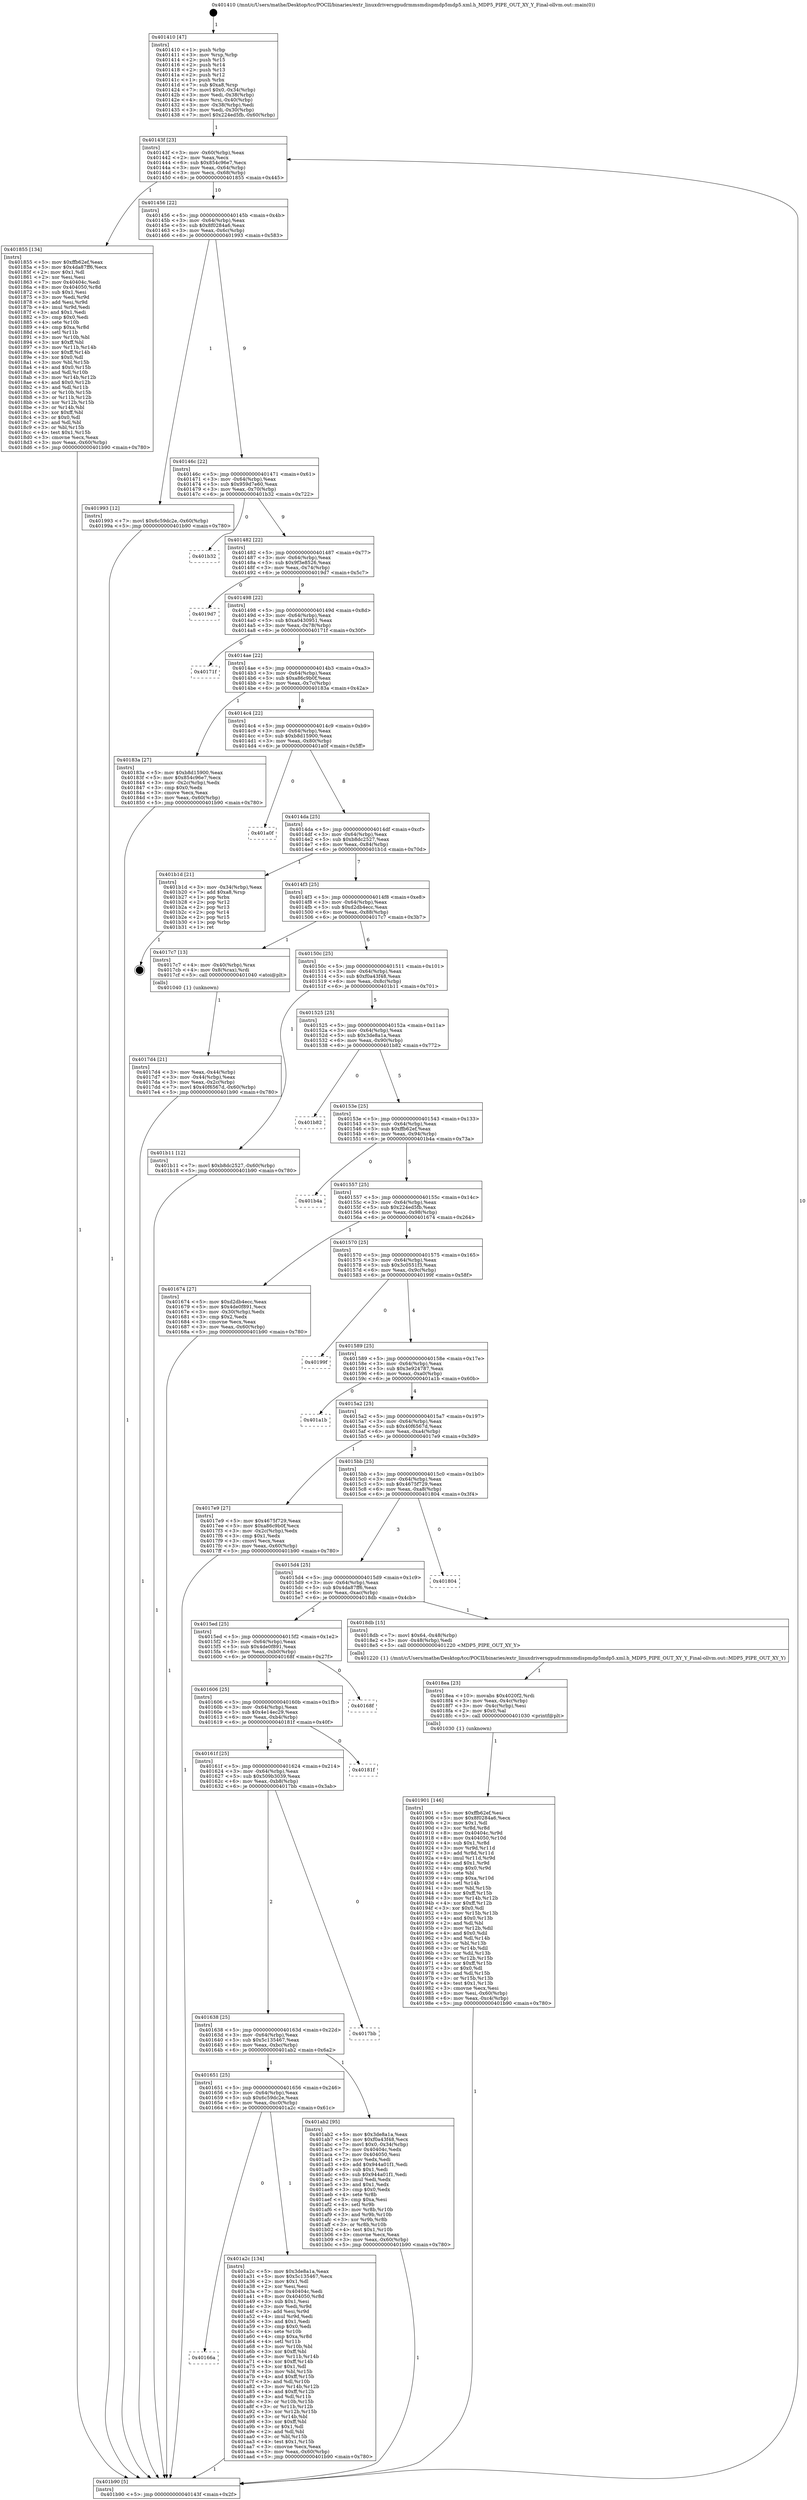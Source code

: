 digraph "0x401410" {
  label = "0x401410 (/mnt/c/Users/mathe/Desktop/tcc/POCII/binaries/extr_linuxdriversgpudrmmsmdispmdp5mdp5.xml.h_MDP5_PIPE_OUT_XY_Y_Final-ollvm.out::main(0))"
  labelloc = "t"
  node[shape=record]

  Entry [label="",width=0.3,height=0.3,shape=circle,fillcolor=black,style=filled]
  "0x40143f" [label="{
     0x40143f [23]\l
     | [instrs]\l
     &nbsp;&nbsp;0x40143f \<+3\>: mov -0x60(%rbp),%eax\l
     &nbsp;&nbsp;0x401442 \<+2\>: mov %eax,%ecx\l
     &nbsp;&nbsp;0x401444 \<+6\>: sub $0x854c96e7,%ecx\l
     &nbsp;&nbsp;0x40144a \<+3\>: mov %eax,-0x64(%rbp)\l
     &nbsp;&nbsp;0x40144d \<+3\>: mov %ecx,-0x68(%rbp)\l
     &nbsp;&nbsp;0x401450 \<+6\>: je 0000000000401855 \<main+0x445\>\l
  }"]
  "0x401855" [label="{
     0x401855 [134]\l
     | [instrs]\l
     &nbsp;&nbsp;0x401855 \<+5\>: mov $0xffb62ef,%eax\l
     &nbsp;&nbsp;0x40185a \<+5\>: mov $0x4da87ff6,%ecx\l
     &nbsp;&nbsp;0x40185f \<+2\>: mov $0x1,%dl\l
     &nbsp;&nbsp;0x401861 \<+2\>: xor %esi,%esi\l
     &nbsp;&nbsp;0x401863 \<+7\>: mov 0x40404c,%edi\l
     &nbsp;&nbsp;0x40186a \<+8\>: mov 0x404050,%r8d\l
     &nbsp;&nbsp;0x401872 \<+3\>: sub $0x1,%esi\l
     &nbsp;&nbsp;0x401875 \<+3\>: mov %edi,%r9d\l
     &nbsp;&nbsp;0x401878 \<+3\>: add %esi,%r9d\l
     &nbsp;&nbsp;0x40187b \<+4\>: imul %r9d,%edi\l
     &nbsp;&nbsp;0x40187f \<+3\>: and $0x1,%edi\l
     &nbsp;&nbsp;0x401882 \<+3\>: cmp $0x0,%edi\l
     &nbsp;&nbsp;0x401885 \<+4\>: sete %r10b\l
     &nbsp;&nbsp;0x401889 \<+4\>: cmp $0xa,%r8d\l
     &nbsp;&nbsp;0x40188d \<+4\>: setl %r11b\l
     &nbsp;&nbsp;0x401891 \<+3\>: mov %r10b,%bl\l
     &nbsp;&nbsp;0x401894 \<+3\>: xor $0xff,%bl\l
     &nbsp;&nbsp;0x401897 \<+3\>: mov %r11b,%r14b\l
     &nbsp;&nbsp;0x40189a \<+4\>: xor $0xff,%r14b\l
     &nbsp;&nbsp;0x40189e \<+3\>: xor $0x0,%dl\l
     &nbsp;&nbsp;0x4018a1 \<+3\>: mov %bl,%r15b\l
     &nbsp;&nbsp;0x4018a4 \<+4\>: and $0x0,%r15b\l
     &nbsp;&nbsp;0x4018a8 \<+3\>: and %dl,%r10b\l
     &nbsp;&nbsp;0x4018ab \<+3\>: mov %r14b,%r12b\l
     &nbsp;&nbsp;0x4018ae \<+4\>: and $0x0,%r12b\l
     &nbsp;&nbsp;0x4018b2 \<+3\>: and %dl,%r11b\l
     &nbsp;&nbsp;0x4018b5 \<+3\>: or %r10b,%r15b\l
     &nbsp;&nbsp;0x4018b8 \<+3\>: or %r11b,%r12b\l
     &nbsp;&nbsp;0x4018bb \<+3\>: xor %r12b,%r15b\l
     &nbsp;&nbsp;0x4018be \<+3\>: or %r14b,%bl\l
     &nbsp;&nbsp;0x4018c1 \<+3\>: xor $0xff,%bl\l
     &nbsp;&nbsp;0x4018c4 \<+3\>: or $0x0,%dl\l
     &nbsp;&nbsp;0x4018c7 \<+2\>: and %dl,%bl\l
     &nbsp;&nbsp;0x4018c9 \<+3\>: or %bl,%r15b\l
     &nbsp;&nbsp;0x4018cc \<+4\>: test $0x1,%r15b\l
     &nbsp;&nbsp;0x4018d0 \<+3\>: cmovne %ecx,%eax\l
     &nbsp;&nbsp;0x4018d3 \<+3\>: mov %eax,-0x60(%rbp)\l
     &nbsp;&nbsp;0x4018d6 \<+5\>: jmp 0000000000401b90 \<main+0x780\>\l
  }"]
  "0x401456" [label="{
     0x401456 [22]\l
     | [instrs]\l
     &nbsp;&nbsp;0x401456 \<+5\>: jmp 000000000040145b \<main+0x4b\>\l
     &nbsp;&nbsp;0x40145b \<+3\>: mov -0x64(%rbp),%eax\l
     &nbsp;&nbsp;0x40145e \<+5\>: sub $0x8f0284a6,%eax\l
     &nbsp;&nbsp;0x401463 \<+3\>: mov %eax,-0x6c(%rbp)\l
     &nbsp;&nbsp;0x401466 \<+6\>: je 0000000000401993 \<main+0x583\>\l
  }"]
  Exit [label="",width=0.3,height=0.3,shape=circle,fillcolor=black,style=filled,peripheries=2]
  "0x401993" [label="{
     0x401993 [12]\l
     | [instrs]\l
     &nbsp;&nbsp;0x401993 \<+7\>: movl $0x6c59dc2e,-0x60(%rbp)\l
     &nbsp;&nbsp;0x40199a \<+5\>: jmp 0000000000401b90 \<main+0x780\>\l
  }"]
  "0x40146c" [label="{
     0x40146c [22]\l
     | [instrs]\l
     &nbsp;&nbsp;0x40146c \<+5\>: jmp 0000000000401471 \<main+0x61\>\l
     &nbsp;&nbsp;0x401471 \<+3\>: mov -0x64(%rbp),%eax\l
     &nbsp;&nbsp;0x401474 \<+5\>: sub $0x959d7e60,%eax\l
     &nbsp;&nbsp;0x401479 \<+3\>: mov %eax,-0x70(%rbp)\l
     &nbsp;&nbsp;0x40147c \<+6\>: je 0000000000401b32 \<main+0x722\>\l
  }"]
  "0x40166a" [label="{
     0x40166a\l
  }", style=dashed]
  "0x401b32" [label="{
     0x401b32\l
  }", style=dashed]
  "0x401482" [label="{
     0x401482 [22]\l
     | [instrs]\l
     &nbsp;&nbsp;0x401482 \<+5\>: jmp 0000000000401487 \<main+0x77\>\l
     &nbsp;&nbsp;0x401487 \<+3\>: mov -0x64(%rbp),%eax\l
     &nbsp;&nbsp;0x40148a \<+5\>: sub $0x9f3e8526,%eax\l
     &nbsp;&nbsp;0x40148f \<+3\>: mov %eax,-0x74(%rbp)\l
     &nbsp;&nbsp;0x401492 \<+6\>: je 00000000004019d7 \<main+0x5c7\>\l
  }"]
  "0x401a2c" [label="{
     0x401a2c [134]\l
     | [instrs]\l
     &nbsp;&nbsp;0x401a2c \<+5\>: mov $0x3de8a1a,%eax\l
     &nbsp;&nbsp;0x401a31 \<+5\>: mov $0x5c135467,%ecx\l
     &nbsp;&nbsp;0x401a36 \<+2\>: mov $0x1,%dl\l
     &nbsp;&nbsp;0x401a38 \<+2\>: xor %esi,%esi\l
     &nbsp;&nbsp;0x401a3a \<+7\>: mov 0x40404c,%edi\l
     &nbsp;&nbsp;0x401a41 \<+8\>: mov 0x404050,%r8d\l
     &nbsp;&nbsp;0x401a49 \<+3\>: sub $0x1,%esi\l
     &nbsp;&nbsp;0x401a4c \<+3\>: mov %edi,%r9d\l
     &nbsp;&nbsp;0x401a4f \<+3\>: add %esi,%r9d\l
     &nbsp;&nbsp;0x401a52 \<+4\>: imul %r9d,%edi\l
     &nbsp;&nbsp;0x401a56 \<+3\>: and $0x1,%edi\l
     &nbsp;&nbsp;0x401a59 \<+3\>: cmp $0x0,%edi\l
     &nbsp;&nbsp;0x401a5c \<+4\>: sete %r10b\l
     &nbsp;&nbsp;0x401a60 \<+4\>: cmp $0xa,%r8d\l
     &nbsp;&nbsp;0x401a64 \<+4\>: setl %r11b\l
     &nbsp;&nbsp;0x401a68 \<+3\>: mov %r10b,%bl\l
     &nbsp;&nbsp;0x401a6b \<+3\>: xor $0xff,%bl\l
     &nbsp;&nbsp;0x401a6e \<+3\>: mov %r11b,%r14b\l
     &nbsp;&nbsp;0x401a71 \<+4\>: xor $0xff,%r14b\l
     &nbsp;&nbsp;0x401a75 \<+3\>: xor $0x1,%dl\l
     &nbsp;&nbsp;0x401a78 \<+3\>: mov %bl,%r15b\l
     &nbsp;&nbsp;0x401a7b \<+4\>: and $0xff,%r15b\l
     &nbsp;&nbsp;0x401a7f \<+3\>: and %dl,%r10b\l
     &nbsp;&nbsp;0x401a82 \<+3\>: mov %r14b,%r12b\l
     &nbsp;&nbsp;0x401a85 \<+4\>: and $0xff,%r12b\l
     &nbsp;&nbsp;0x401a89 \<+3\>: and %dl,%r11b\l
     &nbsp;&nbsp;0x401a8c \<+3\>: or %r10b,%r15b\l
     &nbsp;&nbsp;0x401a8f \<+3\>: or %r11b,%r12b\l
     &nbsp;&nbsp;0x401a92 \<+3\>: xor %r12b,%r15b\l
     &nbsp;&nbsp;0x401a95 \<+3\>: or %r14b,%bl\l
     &nbsp;&nbsp;0x401a98 \<+3\>: xor $0xff,%bl\l
     &nbsp;&nbsp;0x401a9b \<+3\>: or $0x1,%dl\l
     &nbsp;&nbsp;0x401a9e \<+2\>: and %dl,%bl\l
     &nbsp;&nbsp;0x401aa0 \<+3\>: or %bl,%r15b\l
     &nbsp;&nbsp;0x401aa3 \<+4\>: test $0x1,%r15b\l
     &nbsp;&nbsp;0x401aa7 \<+3\>: cmovne %ecx,%eax\l
     &nbsp;&nbsp;0x401aaa \<+3\>: mov %eax,-0x60(%rbp)\l
     &nbsp;&nbsp;0x401aad \<+5\>: jmp 0000000000401b90 \<main+0x780\>\l
  }"]
  "0x4019d7" [label="{
     0x4019d7\l
  }", style=dashed]
  "0x401498" [label="{
     0x401498 [22]\l
     | [instrs]\l
     &nbsp;&nbsp;0x401498 \<+5\>: jmp 000000000040149d \<main+0x8d\>\l
     &nbsp;&nbsp;0x40149d \<+3\>: mov -0x64(%rbp),%eax\l
     &nbsp;&nbsp;0x4014a0 \<+5\>: sub $0xa0430951,%eax\l
     &nbsp;&nbsp;0x4014a5 \<+3\>: mov %eax,-0x78(%rbp)\l
     &nbsp;&nbsp;0x4014a8 \<+6\>: je 000000000040171f \<main+0x30f\>\l
  }"]
  "0x401651" [label="{
     0x401651 [25]\l
     | [instrs]\l
     &nbsp;&nbsp;0x401651 \<+5\>: jmp 0000000000401656 \<main+0x246\>\l
     &nbsp;&nbsp;0x401656 \<+3\>: mov -0x64(%rbp),%eax\l
     &nbsp;&nbsp;0x401659 \<+5\>: sub $0x6c59dc2e,%eax\l
     &nbsp;&nbsp;0x40165e \<+6\>: mov %eax,-0xc0(%rbp)\l
     &nbsp;&nbsp;0x401664 \<+6\>: je 0000000000401a2c \<main+0x61c\>\l
  }"]
  "0x40171f" [label="{
     0x40171f\l
  }", style=dashed]
  "0x4014ae" [label="{
     0x4014ae [22]\l
     | [instrs]\l
     &nbsp;&nbsp;0x4014ae \<+5\>: jmp 00000000004014b3 \<main+0xa3\>\l
     &nbsp;&nbsp;0x4014b3 \<+3\>: mov -0x64(%rbp),%eax\l
     &nbsp;&nbsp;0x4014b6 \<+5\>: sub $0xa86c9b0f,%eax\l
     &nbsp;&nbsp;0x4014bb \<+3\>: mov %eax,-0x7c(%rbp)\l
     &nbsp;&nbsp;0x4014be \<+6\>: je 000000000040183a \<main+0x42a\>\l
  }"]
  "0x401ab2" [label="{
     0x401ab2 [95]\l
     | [instrs]\l
     &nbsp;&nbsp;0x401ab2 \<+5\>: mov $0x3de8a1a,%eax\l
     &nbsp;&nbsp;0x401ab7 \<+5\>: mov $0xf0a43f48,%ecx\l
     &nbsp;&nbsp;0x401abc \<+7\>: movl $0x0,-0x34(%rbp)\l
     &nbsp;&nbsp;0x401ac3 \<+7\>: mov 0x40404c,%edx\l
     &nbsp;&nbsp;0x401aca \<+7\>: mov 0x404050,%esi\l
     &nbsp;&nbsp;0x401ad1 \<+2\>: mov %edx,%edi\l
     &nbsp;&nbsp;0x401ad3 \<+6\>: add $0x944a01f1,%edi\l
     &nbsp;&nbsp;0x401ad9 \<+3\>: sub $0x1,%edi\l
     &nbsp;&nbsp;0x401adc \<+6\>: sub $0x944a01f1,%edi\l
     &nbsp;&nbsp;0x401ae2 \<+3\>: imul %edi,%edx\l
     &nbsp;&nbsp;0x401ae5 \<+3\>: and $0x1,%edx\l
     &nbsp;&nbsp;0x401ae8 \<+3\>: cmp $0x0,%edx\l
     &nbsp;&nbsp;0x401aeb \<+4\>: sete %r8b\l
     &nbsp;&nbsp;0x401aef \<+3\>: cmp $0xa,%esi\l
     &nbsp;&nbsp;0x401af2 \<+4\>: setl %r9b\l
     &nbsp;&nbsp;0x401af6 \<+3\>: mov %r8b,%r10b\l
     &nbsp;&nbsp;0x401af9 \<+3\>: and %r9b,%r10b\l
     &nbsp;&nbsp;0x401afc \<+3\>: xor %r9b,%r8b\l
     &nbsp;&nbsp;0x401aff \<+3\>: or %r8b,%r10b\l
     &nbsp;&nbsp;0x401b02 \<+4\>: test $0x1,%r10b\l
     &nbsp;&nbsp;0x401b06 \<+3\>: cmovne %ecx,%eax\l
     &nbsp;&nbsp;0x401b09 \<+3\>: mov %eax,-0x60(%rbp)\l
     &nbsp;&nbsp;0x401b0c \<+5\>: jmp 0000000000401b90 \<main+0x780\>\l
  }"]
  "0x40183a" [label="{
     0x40183a [27]\l
     | [instrs]\l
     &nbsp;&nbsp;0x40183a \<+5\>: mov $0xb8d15900,%eax\l
     &nbsp;&nbsp;0x40183f \<+5\>: mov $0x854c96e7,%ecx\l
     &nbsp;&nbsp;0x401844 \<+3\>: mov -0x2c(%rbp),%edx\l
     &nbsp;&nbsp;0x401847 \<+3\>: cmp $0x0,%edx\l
     &nbsp;&nbsp;0x40184a \<+3\>: cmove %ecx,%eax\l
     &nbsp;&nbsp;0x40184d \<+3\>: mov %eax,-0x60(%rbp)\l
     &nbsp;&nbsp;0x401850 \<+5\>: jmp 0000000000401b90 \<main+0x780\>\l
  }"]
  "0x4014c4" [label="{
     0x4014c4 [22]\l
     | [instrs]\l
     &nbsp;&nbsp;0x4014c4 \<+5\>: jmp 00000000004014c9 \<main+0xb9\>\l
     &nbsp;&nbsp;0x4014c9 \<+3\>: mov -0x64(%rbp),%eax\l
     &nbsp;&nbsp;0x4014cc \<+5\>: sub $0xb8d15900,%eax\l
     &nbsp;&nbsp;0x4014d1 \<+3\>: mov %eax,-0x80(%rbp)\l
     &nbsp;&nbsp;0x4014d4 \<+6\>: je 0000000000401a0f \<main+0x5ff\>\l
  }"]
  "0x401638" [label="{
     0x401638 [25]\l
     | [instrs]\l
     &nbsp;&nbsp;0x401638 \<+5\>: jmp 000000000040163d \<main+0x22d\>\l
     &nbsp;&nbsp;0x40163d \<+3\>: mov -0x64(%rbp),%eax\l
     &nbsp;&nbsp;0x401640 \<+5\>: sub $0x5c135467,%eax\l
     &nbsp;&nbsp;0x401645 \<+6\>: mov %eax,-0xbc(%rbp)\l
     &nbsp;&nbsp;0x40164b \<+6\>: je 0000000000401ab2 \<main+0x6a2\>\l
  }"]
  "0x401a0f" [label="{
     0x401a0f\l
  }", style=dashed]
  "0x4014da" [label="{
     0x4014da [25]\l
     | [instrs]\l
     &nbsp;&nbsp;0x4014da \<+5\>: jmp 00000000004014df \<main+0xcf\>\l
     &nbsp;&nbsp;0x4014df \<+3\>: mov -0x64(%rbp),%eax\l
     &nbsp;&nbsp;0x4014e2 \<+5\>: sub $0xb8dc2527,%eax\l
     &nbsp;&nbsp;0x4014e7 \<+6\>: mov %eax,-0x84(%rbp)\l
     &nbsp;&nbsp;0x4014ed \<+6\>: je 0000000000401b1d \<main+0x70d\>\l
  }"]
  "0x4017bb" [label="{
     0x4017bb\l
  }", style=dashed]
  "0x401b1d" [label="{
     0x401b1d [21]\l
     | [instrs]\l
     &nbsp;&nbsp;0x401b1d \<+3\>: mov -0x34(%rbp),%eax\l
     &nbsp;&nbsp;0x401b20 \<+7\>: add $0xa8,%rsp\l
     &nbsp;&nbsp;0x401b27 \<+1\>: pop %rbx\l
     &nbsp;&nbsp;0x401b28 \<+2\>: pop %r12\l
     &nbsp;&nbsp;0x401b2a \<+2\>: pop %r13\l
     &nbsp;&nbsp;0x401b2c \<+2\>: pop %r14\l
     &nbsp;&nbsp;0x401b2e \<+2\>: pop %r15\l
     &nbsp;&nbsp;0x401b30 \<+1\>: pop %rbp\l
     &nbsp;&nbsp;0x401b31 \<+1\>: ret\l
  }"]
  "0x4014f3" [label="{
     0x4014f3 [25]\l
     | [instrs]\l
     &nbsp;&nbsp;0x4014f3 \<+5\>: jmp 00000000004014f8 \<main+0xe8\>\l
     &nbsp;&nbsp;0x4014f8 \<+3\>: mov -0x64(%rbp),%eax\l
     &nbsp;&nbsp;0x4014fb \<+5\>: sub $0xd2db4ecc,%eax\l
     &nbsp;&nbsp;0x401500 \<+6\>: mov %eax,-0x88(%rbp)\l
     &nbsp;&nbsp;0x401506 \<+6\>: je 00000000004017c7 \<main+0x3b7\>\l
  }"]
  "0x40161f" [label="{
     0x40161f [25]\l
     | [instrs]\l
     &nbsp;&nbsp;0x40161f \<+5\>: jmp 0000000000401624 \<main+0x214\>\l
     &nbsp;&nbsp;0x401624 \<+3\>: mov -0x64(%rbp),%eax\l
     &nbsp;&nbsp;0x401627 \<+5\>: sub $0x509b3039,%eax\l
     &nbsp;&nbsp;0x40162c \<+6\>: mov %eax,-0xb8(%rbp)\l
     &nbsp;&nbsp;0x401632 \<+6\>: je 00000000004017bb \<main+0x3ab\>\l
  }"]
  "0x4017c7" [label="{
     0x4017c7 [13]\l
     | [instrs]\l
     &nbsp;&nbsp;0x4017c7 \<+4\>: mov -0x40(%rbp),%rax\l
     &nbsp;&nbsp;0x4017cb \<+4\>: mov 0x8(%rax),%rdi\l
     &nbsp;&nbsp;0x4017cf \<+5\>: call 0000000000401040 \<atoi@plt\>\l
     | [calls]\l
     &nbsp;&nbsp;0x401040 \{1\} (unknown)\l
  }"]
  "0x40150c" [label="{
     0x40150c [25]\l
     | [instrs]\l
     &nbsp;&nbsp;0x40150c \<+5\>: jmp 0000000000401511 \<main+0x101\>\l
     &nbsp;&nbsp;0x401511 \<+3\>: mov -0x64(%rbp),%eax\l
     &nbsp;&nbsp;0x401514 \<+5\>: sub $0xf0a43f48,%eax\l
     &nbsp;&nbsp;0x401519 \<+6\>: mov %eax,-0x8c(%rbp)\l
     &nbsp;&nbsp;0x40151f \<+6\>: je 0000000000401b11 \<main+0x701\>\l
  }"]
  "0x40181f" [label="{
     0x40181f\l
  }", style=dashed]
  "0x401b11" [label="{
     0x401b11 [12]\l
     | [instrs]\l
     &nbsp;&nbsp;0x401b11 \<+7\>: movl $0xb8dc2527,-0x60(%rbp)\l
     &nbsp;&nbsp;0x401b18 \<+5\>: jmp 0000000000401b90 \<main+0x780\>\l
  }"]
  "0x401525" [label="{
     0x401525 [25]\l
     | [instrs]\l
     &nbsp;&nbsp;0x401525 \<+5\>: jmp 000000000040152a \<main+0x11a\>\l
     &nbsp;&nbsp;0x40152a \<+3\>: mov -0x64(%rbp),%eax\l
     &nbsp;&nbsp;0x40152d \<+5\>: sub $0x3de8a1a,%eax\l
     &nbsp;&nbsp;0x401532 \<+6\>: mov %eax,-0x90(%rbp)\l
     &nbsp;&nbsp;0x401538 \<+6\>: je 0000000000401b82 \<main+0x772\>\l
  }"]
  "0x401606" [label="{
     0x401606 [25]\l
     | [instrs]\l
     &nbsp;&nbsp;0x401606 \<+5\>: jmp 000000000040160b \<main+0x1fb\>\l
     &nbsp;&nbsp;0x40160b \<+3\>: mov -0x64(%rbp),%eax\l
     &nbsp;&nbsp;0x40160e \<+5\>: sub $0x4e14ec29,%eax\l
     &nbsp;&nbsp;0x401613 \<+6\>: mov %eax,-0xb4(%rbp)\l
     &nbsp;&nbsp;0x401619 \<+6\>: je 000000000040181f \<main+0x40f\>\l
  }"]
  "0x401b82" [label="{
     0x401b82\l
  }", style=dashed]
  "0x40153e" [label="{
     0x40153e [25]\l
     | [instrs]\l
     &nbsp;&nbsp;0x40153e \<+5\>: jmp 0000000000401543 \<main+0x133\>\l
     &nbsp;&nbsp;0x401543 \<+3\>: mov -0x64(%rbp),%eax\l
     &nbsp;&nbsp;0x401546 \<+5\>: sub $0xffb62ef,%eax\l
     &nbsp;&nbsp;0x40154b \<+6\>: mov %eax,-0x94(%rbp)\l
     &nbsp;&nbsp;0x401551 \<+6\>: je 0000000000401b4a \<main+0x73a\>\l
  }"]
  "0x40168f" [label="{
     0x40168f\l
  }", style=dashed]
  "0x401b4a" [label="{
     0x401b4a\l
  }", style=dashed]
  "0x401557" [label="{
     0x401557 [25]\l
     | [instrs]\l
     &nbsp;&nbsp;0x401557 \<+5\>: jmp 000000000040155c \<main+0x14c\>\l
     &nbsp;&nbsp;0x40155c \<+3\>: mov -0x64(%rbp),%eax\l
     &nbsp;&nbsp;0x40155f \<+5\>: sub $0x224ed5fb,%eax\l
     &nbsp;&nbsp;0x401564 \<+6\>: mov %eax,-0x98(%rbp)\l
     &nbsp;&nbsp;0x40156a \<+6\>: je 0000000000401674 \<main+0x264\>\l
  }"]
  "0x401901" [label="{
     0x401901 [146]\l
     | [instrs]\l
     &nbsp;&nbsp;0x401901 \<+5\>: mov $0xffb62ef,%esi\l
     &nbsp;&nbsp;0x401906 \<+5\>: mov $0x8f0284a6,%ecx\l
     &nbsp;&nbsp;0x40190b \<+2\>: mov $0x1,%dl\l
     &nbsp;&nbsp;0x40190d \<+3\>: xor %r8d,%r8d\l
     &nbsp;&nbsp;0x401910 \<+8\>: mov 0x40404c,%r9d\l
     &nbsp;&nbsp;0x401918 \<+8\>: mov 0x404050,%r10d\l
     &nbsp;&nbsp;0x401920 \<+4\>: sub $0x1,%r8d\l
     &nbsp;&nbsp;0x401924 \<+3\>: mov %r9d,%r11d\l
     &nbsp;&nbsp;0x401927 \<+3\>: add %r8d,%r11d\l
     &nbsp;&nbsp;0x40192a \<+4\>: imul %r11d,%r9d\l
     &nbsp;&nbsp;0x40192e \<+4\>: and $0x1,%r9d\l
     &nbsp;&nbsp;0x401932 \<+4\>: cmp $0x0,%r9d\l
     &nbsp;&nbsp;0x401936 \<+3\>: sete %bl\l
     &nbsp;&nbsp;0x401939 \<+4\>: cmp $0xa,%r10d\l
     &nbsp;&nbsp;0x40193d \<+4\>: setl %r14b\l
     &nbsp;&nbsp;0x401941 \<+3\>: mov %bl,%r15b\l
     &nbsp;&nbsp;0x401944 \<+4\>: xor $0xff,%r15b\l
     &nbsp;&nbsp;0x401948 \<+3\>: mov %r14b,%r12b\l
     &nbsp;&nbsp;0x40194b \<+4\>: xor $0xff,%r12b\l
     &nbsp;&nbsp;0x40194f \<+3\>: xor $0x0,%dl\l
     &nbsp;&nbsp;0x401952 \<+3\>: mov %r15b,%r13b\l
     &nbsp;&nbsp;0x401955 \<+4\>: and $0x0,%r13b\l
     &nbsp;&nbsp;0x401959 \<+2\>: and %dl,%bl\l
     &nbsp;&nbsp;0x40195b \<+3\>: mov %r12b,%dil\l
     &nbsp;&nbsp;0x40195e \<+4\>: and $0x0,%dil\l
     &nbsp;&nbsp;0x401962 \<+3\>: and %dl,%r14b\l
     &nbsp;&nbsp;0x401965 \<+3\>: or %bl,%r13b\l
     &nbsp;&nbsp;0x401968 \<+3\>: or %r14b,%dil\l
     &nbsp;&nbsp;0x40196b \<+3\>: xor %dil,%r13b\l
     &nbsp;&nbsp;0x40196e \<+3\>: or %r12b,%r15b\l
     &nbsp;&nbsp;0x401971 \<+4\>: xor $0xff,%r15b\l
     &nbsp;&nbsp;0x401975 \<+3\>: or $0x0,%dl\l
     &nbsp;&nbsp;0x401978 \<+3\>: and %dl,%r15b\l
     &nbsp;&nbsp;0x40197b \<+3\>: or %r15b,%r13b\l
     &nbsp;&nbsp;0x40197e \<+4\>: test $0x1,%r13b\l
     &nbsp;&nbsp;0x401982 \<+3\>: cmovne %ecx,%esi\l
     &nbsp;&nbsp;0x401985 \<+3\>: mov %esi,-0x60(%rbp)\l
     &nbsp;&nbsp;0x401988 \<+6\>: mov %eax,-0xc4(%rbp)\l
     &nbsp;&nbsp;0x40198e \<+5\>: jmp 0000000000401b90 \<main+0x780\>\l
  }"]
  "0x401674" [label="{
     0x401674 [27]\l
     | [instrs]\l
     &nbsp;&nbsp;0x401674 \<+5\>: mov $0xd2db4ecc,%eax\l
     &nbsp;&nbsp;0x401679 \<+5\>: mov $0x4de0f891,%ecx\l
     &nbsp;&nbsp;0x40167e \<+3\>: mov -0x30(%rbp),%edx\l
     &nbsp;&nbsp;0x401681 \<+3\>: cmp $0x2,%edx\l
     &nbsp;&nbsp;0x401684 \<+3\>: cmovne %ecx,%eax\l
     &nbsp;&nbsp;0x401687 \<+3\>: mov %eax,-0x60(%rbp)\l
     &nbsp;&nbsp;0x40168a \<+5\>: jmp 0000000000401b90 \<main+0x780\>\l
  }"]
  "0x401570" [label="{
     0x401570 [25]\l
     | [instrs]\l
     &nbsp;&nbsp;0x401570 \<+5\>: jmp 0000000000401575 \<main+0x165\>\l
     &nbsp;&nbsp;0x401575 \<+3\>: mov -0x64(%rbp),%eax\l
     &nbsp;&nbsp;0x401578 \<+5\>: sub $0x3c0551f3,%eax\l
     &nbsp;&nbsp;0x40157d \<+6\>: mov %eax,-0x9c(%rbp)\l
     &nbsp;&nbsp;0x401583 \<+6\>: je 000000000040199f \<main+0x58f\>\l
  }"]
  "0x401b90" [label="{
     0x401b90 [5]\l
     | [instrs]\l
     &nbsp;&nbsp;0x401b90 \<+5\>: jmp 000000000040143f \<main+0x2f\>\l
  }"]
  "0x401410" [label="{
     0x401410 [47]\l
     | [instrs]\l
     &nbsp;&nbsp;0x401410 \<+1\>: push %rbp\l
     &nbsp;&nbsp;0x401411 \<+3\>: mov %rsp,%rbp\l
     &nbsp;&nbsp;0x401414 \<+2\>: push %r15\l
     &nbsp;&nbsp;0x401416 \<+2\>: push %r14\l
     &nbsp;&nbsp;0x401418 \<+2\>: push %r13\l
     &nbsp;&nbsp;0x40141a \<+2\>: push %r12\l
     &nbsp;&nbsp;0x40141c \<+1\>: push %rbx\l
     &nbsp;&nbsp;0x40141d \<+7\>: sub $0xa8,%rsp\l
     &nbsp;&nbsp;0x401424 \<+7\>: movl $0x0,-0x34(%rbp)\l
     &nbsp;&nbsp;0x40142b \<+3\>: mov %edi,-0x38(%rbp)\l
     &nbsp;&nbsp;0x40142e \<+4\>: mov %rsi,-0x40(%rbp)\l
     &nbsp;&nbsp;0x401432 \<+3\>: mov -0x38(%rbp),%edi\l
     &nbsp;&nbsp;0x401435 \<+3\>: mov %edi,-0x30(%rbp)\l
     &nbsp;&nbsp;0x401438 \<+7\>: movl $0x224ed5fb,-0x60(%rbp)\l
  }"]
  "0x4017d4" [label="{
     0x4017d4 [21]\l
     | [instrs]\l
     &nbsp;&nbsp;0x4017d4 \<+3\>: mov %eax,-0x44(%rbp)\l
     &nbsp;&nbsp;0x4017d7 \<+3\>: mov -0x44(%rbp),%eax\l
     &nbsp;&nbsp;0x4017da \<+3\>: mov %eax,-0x2c(%rbp)\l
     &nbsp;&nbsp;0x4017dd \<+7\>: movl $0x40f6567d,-0x60(%rbp)\l
     &nbsp;&nbsp;0x4017e4 \<+5\>: jmp 0000000000401b90 \<main+0x780\>\l
  }"]
  "0x4018ea" [label="{
     0x4018ea [23]\l
     | [instrs]\l
     &nbsp;&nbsp;0x4018ea \<+10\>: movabs $0x4020f2,%rdi\l
     &nbsp;&nbsp;0x4018f4 \<+3\>: mov %eax,-0x4c(%rbp)\l
     &nbsp;&nbsp;0x4018f7 \<+3\>: mov -0x4c(%rbp),%esi\l
     &nbsp;&nbsp;0x4018fa \<+2\>: mov $0x0,%al\l
     &nbsp;&nbsp;0x4018fc \<+5\>: call 0000000000401030 \<printf@plt\>\l
     | [calls]\l
     &nbsp;&nbsp;0x401030 \{1\} (unknown)\l
  }"]
  "0x40199f" [label="{
     0x40199f\l
  }", style=dashed]
  "0x401589" [label="{
     0x401589 [25]\l
     | [instrs]\l
     &nbsp;&nbsp;0x401589 \<+5\>: jmp 000000000040158e \<main+0x17e\>\l
     &nbsp;&nbsp;0x40158e \<+3\>: mov -0x64(%rbp),%eax\l
     &nbsp;&nbsp;0x401591 \<+5\>: sub $0x3e924787,%eax\l
     &nbsp;&nbsp;0x401596 \<+6\>: mov %eax,-0xa0(%rbp)\l
     &nbsp;&nbsp;0x40159c \<+6\>: je 0000000000401a1b \<main+0x60b\>\l
  }"]
  "0x4015ed" [label="{
     0x4015ed [25]\l
     | [instrs]\l
     &nbsp;&nbsp;0x4015ed \<+5\>: jmp 00000000004015f2 \<main+0x1e2\>\l
     &nbsp;&nbsp;0x4015f2 \<+3\>: mov -0x64(%rbp),%eax\l
     &nbsp;&nbsp;0x4015f5 \<+5\>: sub $0x4de0f891,%eax\l
     &nbsp;&nbsp;0x4015fa \<+6\>: mov %eax,-0xb0(%rbp)\l
     &nbsp;&nbsp;0x401600 \<+6\>: je 000000000040168f \<main+0x27f\>\l
  }"]
  "0x401a1b" [label="{
     0x401a1b\l
  }", style=dashed]
  "0x4015a2" [label="{
     0x4015a2 [25]\l
     | [instrs]\l
     &nbsp;&nbsp;0x4015a2 \<+5\>: jmp 00000000004015a7 \<main+0x197\>\l
     &nbsp;&nbsp;0x4015a7 \<+3\>: mov -0x64(%rbp),%eax\l
     &nbsp;&nbsp;0x4015aa \<+5\>: sub $0x40f6567d,%eax\l
     &nbsp;&nbsp;0x4015af \<+6\>: mov %eax,-0xa4(%rbp)\l
     &nbsp;&nbsp;0x4015b5 \<+6\>: je 00000000004017e9 \<main+0x3d9\>\l
  }"]
  "0x4018db" [label="{
     0x4018db [15]\l
     | [instrs]\l
     &nbsp;&nbsp;0x4018db \<+7\>: movl $0x64,-0x48(%rbp)\l
     &nbsp;&nbsp;0x4018e2 \<+3\>: mov -0x48(%rbp),%edi\l
     &nbsp;&nbsp;0x4018e5 \<+5\>: call 0000000000401220 \<MDP5_PIPE_OUT_XY_Y\>\l
     | [calls]\l
     &nbsp;&nbsp;0x401220 \{1\} (/mnt/c/Users/mathe/Desktop/tcc/POCII/binaries/extr_linuxdriversgpudrmmsmdispmdp5mdp5.xml.h_MDP5_PIPE_OUT_XY_Y_Final-ollvm.out::MDP5_PIPE_OUT_XY_Y)\l
  }"]
  "0x4017e9" [label="{
     0x4017e9 [27]\l
     | [instrs]\l
     &nbsp;&nbsp;0x4017e9 \<+5\>: mov $0x4675f729,%eax\l
     &nbsp;&nbsp;0x4017ee \<+5\>: mov $0xa86c9b0f,%ecx\l
     &nbsp;&nbsp;0x4017f3 \<+3\>: mov -0x2c(%rbp),%edx\l
     &nbsp;&nbsp;0x4017f6 \<+3\>: cmp $0x1,%edx\l
     &nbsp;&nbsp;0x4017f9 \<+3\>: cmovl %ecx,%eax\l
     &nbsp;&nbsp;0x4017fc \<+3\>: mov %eax,-0x60(%rbp)\l
     &nbsp;&nbsp;0x4017ff \<+5\>: jmp 0000000000401b90 \<main+0x780\>\l
  }"]
  "0x4015bb" [label="{
     0x4015bb [25]\l
     | [instrs]\l
     &nbsp;&nbsp;0x4015bb \<+5\>: jmp 00000000004015c0 \<main+0x1b0\>\l
     &nbsp;&nbsp;0x4015c0 \<+3\>: mov -0x64(%rbp),%eax\l
     &nbsp;&nbsp;0x4015c3 \<+5\>: sub $0x4675f729,%eax\l
     &nbsp;&nbsp;0x4015c8 \<+6\>: mov %eax,-0xa8(%rbp)\l
     &nbsp;&nbsp;0x4015ce \<+6\>: je 0000000000401804 \<main+0x3f4\>\l
  }"]
  "0x4015d4" [label="{
     0x4015d4 [25]\l
     | [instrs]\l
     &nbsp;&nbsp;0x4015d4 \<+5\>: jmp 00000000004015d9 \<main+0x1c9\>\l
     &nbsp;&nbsp;0x4015d9 \<+3\>: mov -0x64(%rbp),%eax\l
     &nbsp;&nbsp;0x4015dc \<+5\>: sub $0x4da87ff6,%eax\l
     &nbsp;&nbsp;0x4015e1 \<+6\>: mov %eax,-0xac(%rbp)\l
     &nbsp;&nbsp;0x4015e7 \<+6\>: je 00000000004018db \<main+0x4cb\>\l
  }"]
  "0x401804" [label="{
     0x401804\l
  }", style=dashed]
  Entry -> "0x401410" [label=" 1"]
  "0x40143f" -> "0x401855" [label=" 1"]
  "0x40143f" -> "0x401456" [label=" 10"]
  "0x401b1d" -> Exit [label=" 1"]
  "0x401456" -> "0x401993" [label=" 1"]
  "0x401456" -> "0x40146c" [label=" 9"]
  "0x401b11" -> "0x401b90" [label=" 1"]
  "0x40146c" -> "0x401b32" [label=" 0"]
  "0x40146c" -> "0x401482" [label=" 9"]
  "0x401ab2" -> "0x401b90" [label=" 1"]
  "0x401482" -> "0x4019d7" [label=" 0"]
  "0x401482" -> "0x401498" [label=" 9"]
  "0x401a2c" -> "0x401b90" [label=" 1"]
  "0x401498" -> "0x40171f" [label=" 0"]
  "0x401498" -> "0x4014ae" [label=" 9"]
  "0x401651" -> "0x401a2c" [label=" 1"]
  "0x4014ae" -> "0x40183a" [label=" 1"]
  "0x4014ae" -> "0x4014c4" [label=" 8"]
  "0x401651" -> "0x40166a" [label=" 0"]
  "0x4014c4" -> "0x401a0f" [label=" 0"]
  "0x4014c4" -> "0x4014da" [label=" 8"]
  "0x401638" -> "0x401ab2" [label=" 1"]
  "0x4014da" -> "0x401b1d" [label=" 1"]
  "0x4014da" -> "0x4014f3" [label=" 7"]
  "0x401638" -> "0x401651" [label=" 1"]
  "0x4014f3" -> "0x4017c7" [label=" 1"]
  "0x4014f3" -> "0x40150c" [label=" 6"]
  "0x40161f" -> "0x4017bb" [label=" 0"]
  "0x40150c" -> "0x401b11" [label=" 1"]
  "0x40150c" -> "0x401525" [label=" 5"]
  "0x40161f" -> "0x401638" [label=" 2"]
  "0x401525" -> "0x401b82" [label=" 0"]
  "0x401525" -> "0x40153e" [label=" 5"]
  "0x401606" -> "0x40181f" [label=" 0"]
  "0x40153e" -> "0x401b4a" [label=" 0"]
  "0x40153e" -> "0x401557" [label=" 5"]
  "0x401606" -> "0x40161f" [label=" 2"]
  "0x401557" -> "0x401674" [label=" 1"]
  "0x401557" -> "0x401570" [label=" 4"]
  "0x401674" -> "0x401b90" [label=" 1"]
  "0x401410" -> "0x40143f" [label=" 1"]
  "0x401b90" -> "0x40143f" [label=" 10"]
  "0x4017c7" -> "0x4017d4" [label=" 1"]
  "0x4017d4" -> "0x401b90" [label=" 1"]
  "0x4015ed" -> "0x40168f" [label=" 0"]
  "0x401570" -> "0x40199f" [label=" 0"]
  "0x401570" -> "0x401589" [label=" 4"]
  "0x4015ed" -> "0x401606" [label=" 2"]
  "0x401589" -> "0x401a1b" [label=" 0"]
  "0x401589" -> "0x4015a2" [label=" 4"]
  "0x401993" -> "0x401b90" [label=" 1"]
  "0x4015a2" -> "0x4017e9" [label=" 1"]
  "0x4015a2" -> "0x4015bb" [label=" 3"]
  "0x4017e9" -> "0x401b90" [label=" 1"]
  "0x40183a" -> "0x401b90" [label=" 1"]
  "0x401855" -> "0x401b90" [label=" 1"]
  "0x401901" -> "0x401b90" [label=" 1"]
  "0x4015bb" -> "0x401804" [label=" 0"]
  "0x4015bb" -> "0x4015d4" [label=" 3"]
  "0x4018ea" -> "0x401901" [label=" 1"]
  "0x4015d4" -> "0x4018db" [label=" 1"]
  "0x4015d4" -> "0x4015ed" [label=" 2"]
  "0x4018db" -> "0x4018ea" [label=" 1"]
}
